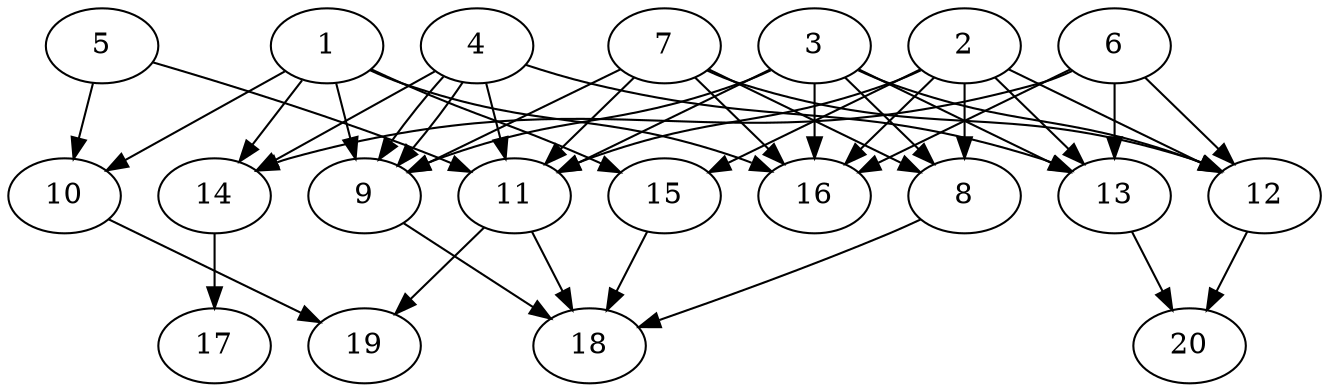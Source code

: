 // DAG automatically generated by daggen at Wed Jul 24 21:20:53 2019
// ./daggen --dot -n 20 --ccr 0.3 --fat 0.8 --regular 0.5 --density 0.7 --mindata 5242880 --maxdata 52428800 
digraph G {
  1 [size="51664213", alpha="0.14", expect_size="15499264"] 
  1 -> 9 [size ="15499264"]
  1 -> 10 [size ="15499264"]
  1 -> 14 [size ="15499264"]
  1 -> 15 [size ="15499264"]
  1 -> 16 [size ="15499264"]
  2 [size="69410133", alpha="0.13", expect_size="20823040"] 
  2 -> 8 [size ="20823040"]
  2 -> 11 [size ="20823040"]
  2 -> 12 [size ="20823040"]
  2 -> 13 [size ="20823040"]
  2 -> 15 [size ="20823040"]
  2 -> 16 [size ="20823040"]
  3 [size="75277653", alpha="0.14", expect_size="22583296"] 
  3 -> 8 [size ="22583296"]
  3 -> 9 [size ="22583296"]
  3 -> 11 [size ="22583296"]
  3 -> 12 [size ="22583296"]
  3 -> 13 [size ="22583296"]
  3 -> 16 [size ="22583296"]
  4 [size="160843093", alpha="0.07", expect_size="48252928"] 
  4 -> 9 [size ="48252928"]
  4 -> 9 [size ="48252928"]
  4 -> 11 [size ="48252928"]
  4 -> 13 [size ="48252928"]
  4 -> 14 [size ="48252928"]
  5 [size="151552000", alpha="0.13", expect_size="45465600"] 
  5 -> 10 [size ="45465600"]
  5 -> 11 [size ="45465600"]
  6 [size="33979733", alpha="0.03", expect_size="10193920"] 
  6 -> 12 [size ="10193920"]
  6 -> 13 [size ="10193920"]
  6 -> 14 [size ="10193920"]
  6 -> 16 [size ="10193920"]
  7 [size="73045333", alpha="0.14", expect_size="21913600"] 
  7 -> 8 [size ="21913600"]
  7 -> 9 [size ="21913600"]
  7 -> 11 [size ="21913600"]
  7 -> 12 [size ="21913600"]
  7 -> 16 [size ="21913600"]
  8 [size="18629973", alpha="0.01", expect_size="5588992"] 
  8 -> 18 [size ="5588992"]
  9 [size="53333333", alpha="0.03", expect_size="16000000"] 
  9 -> 18 [size ="16000000"]
  10 [size="50647040", alpha="0.13", expect_size="15194112"] 
  10 -> 19 [size ="15194112"]
  11 [size="152794453", alpha="0.05", expect_size="45838336"] 
  11 -> 18 [size ="45838336"]
  11 -> 19 [size ="45838336"]
  12 [size="107950080", alpha="0.15", expect_size="32385024"] 
  12 -> 20 [size ="32385024"]
  13 [size="51268267", alpha="0.05", expect_size="15380480"] 
  13 -> 20 [size ="15380480"]
  14 [size="162109440", alpha="0.16", expect_size="48632832"] 
  14 -> 17 [size ="48632832"]
  15 [size="59586560", alpha="0.06", expect_size="17875968"] 
  15 -> 18 [size ="17875968"]
  16 [size="161689600", alpha="0.18", expect_size="48506880"] 
  17 [size="30484480", alpha="0.06", expect_size="9145344"] 
  18 [size="140625920", alpha="0.20", expect_size="42187776"] 
  19 [size="151091200", alpha="0.13", expect_size="45327360"] 
  20 [size="21073920", alpha="0.12", expect_size="6322176"] 
}
